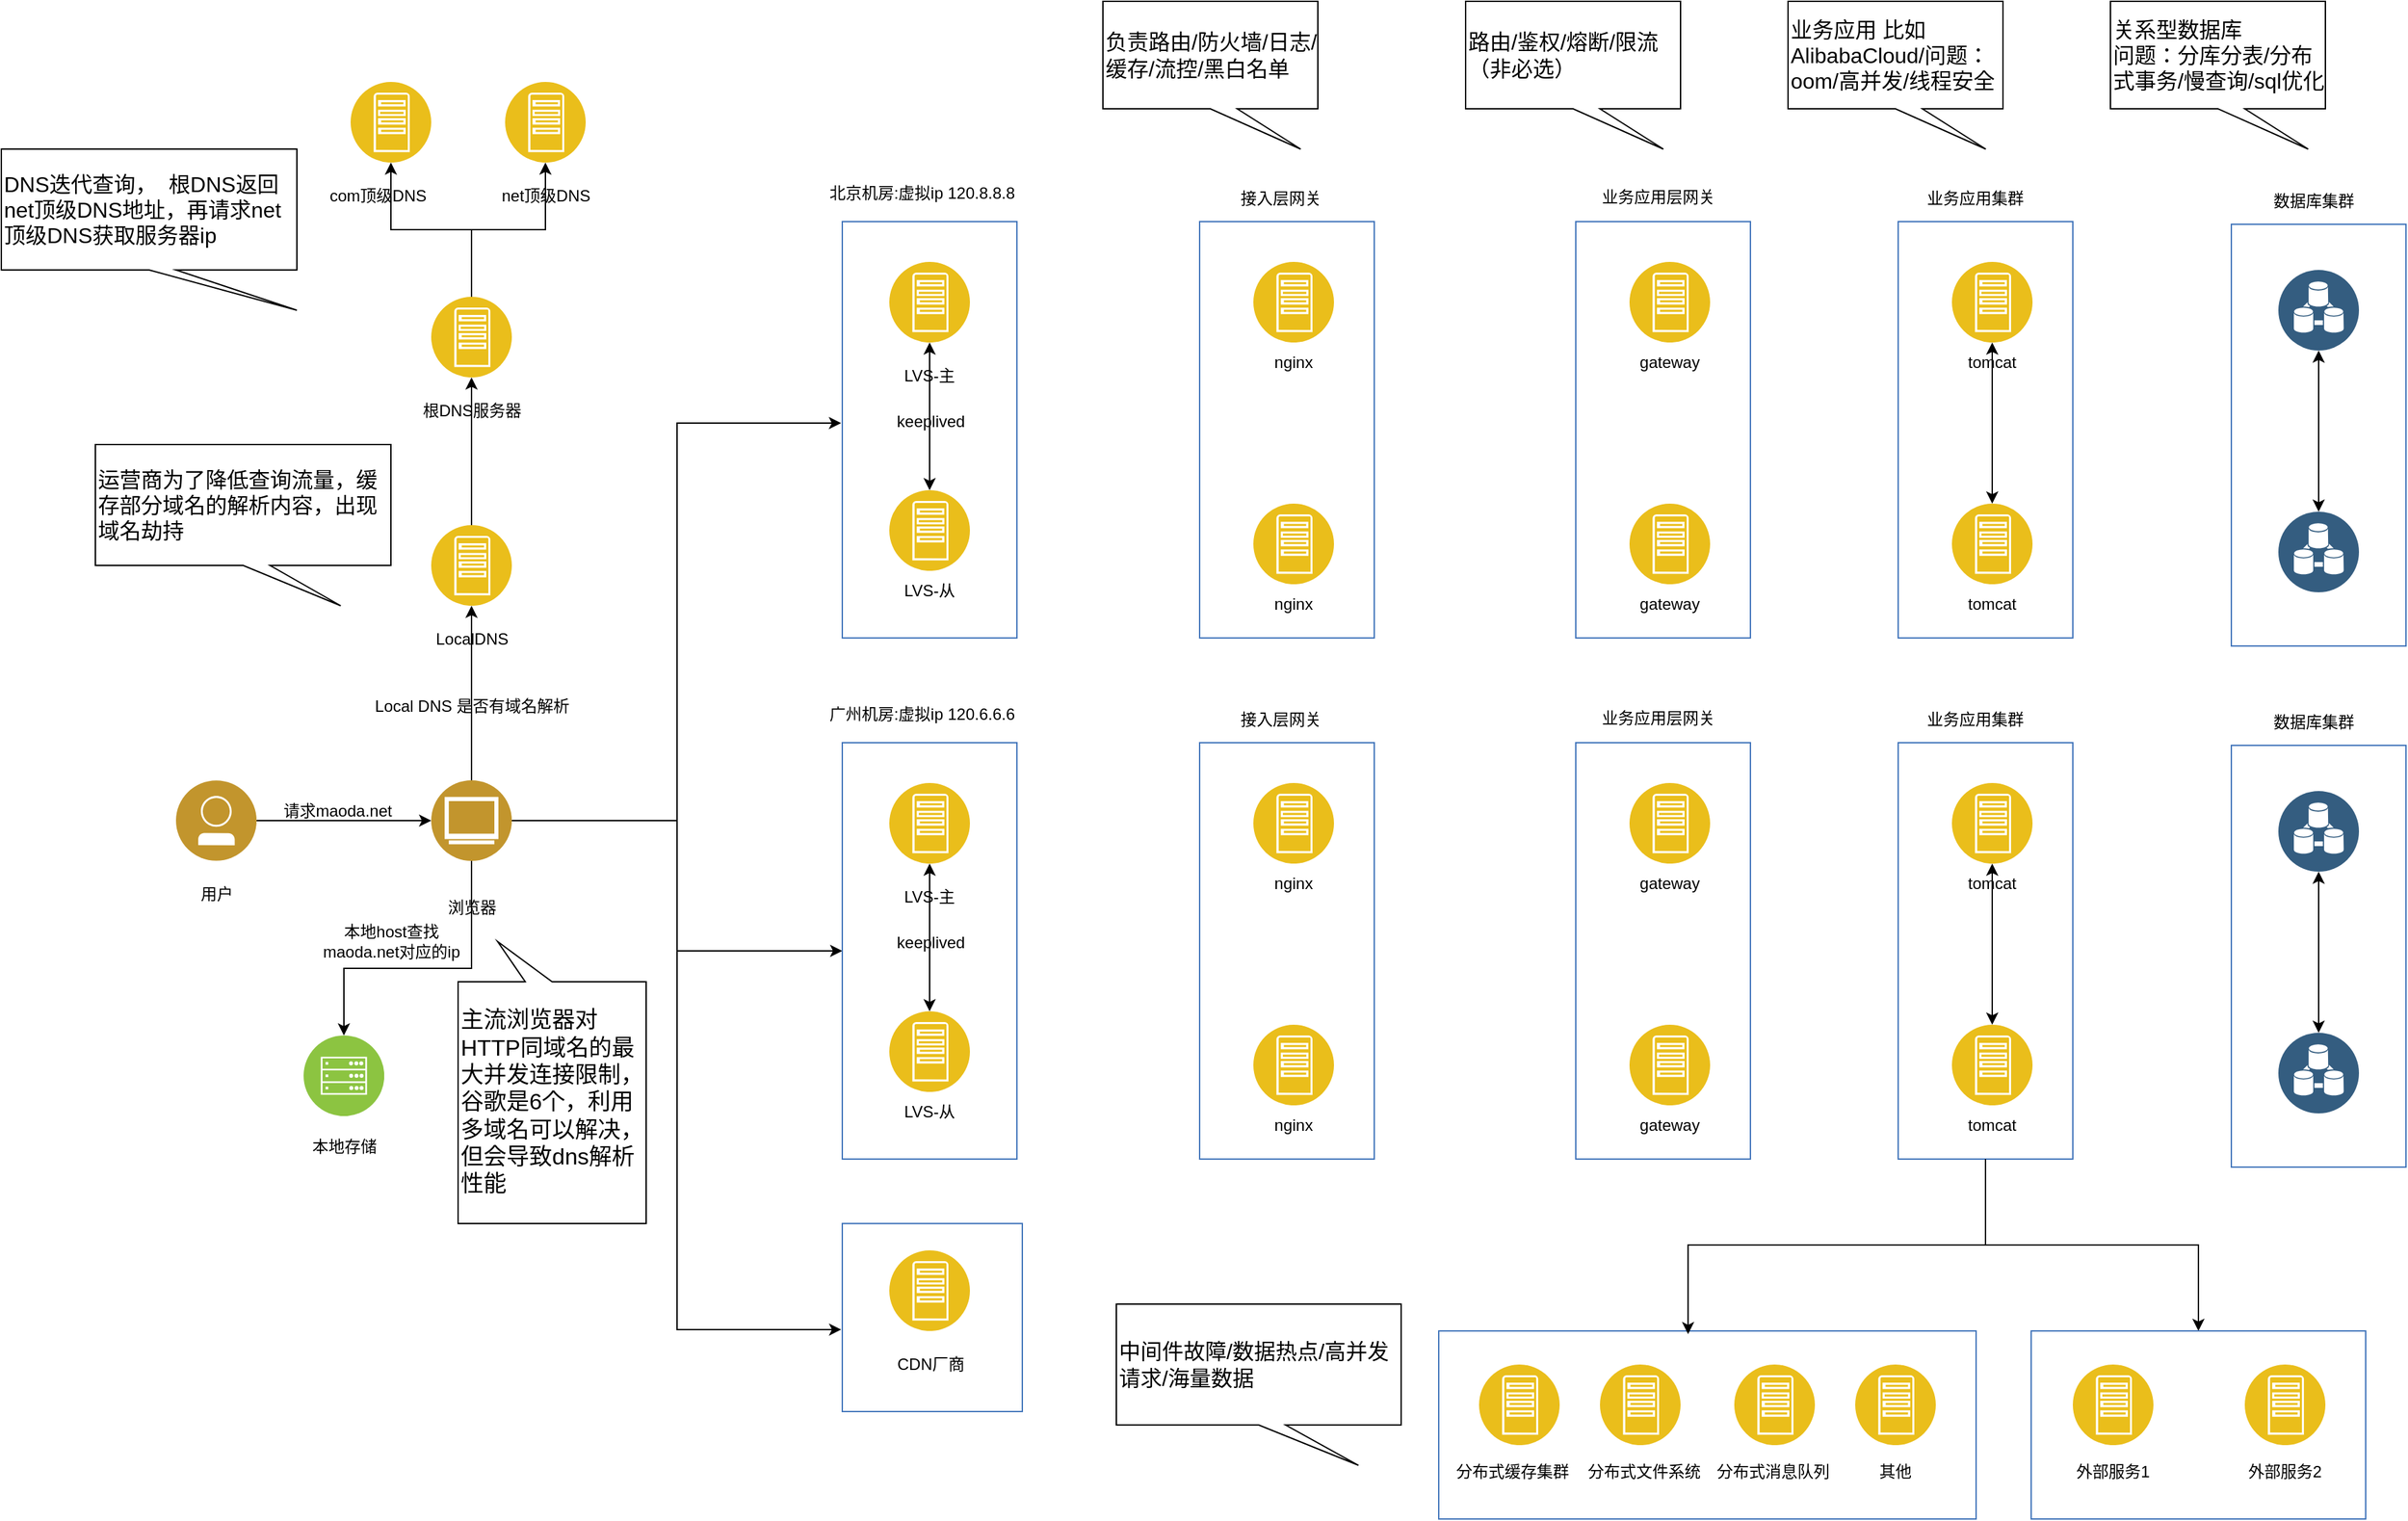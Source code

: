 <mxfile version="25.0.3">
  <diagram name="第 1 页" id="Wzh3JCurfQJRtKJ1nYE6">
    <mxGraphModel dx="2074" dy="1818" grid="1" gridSize="10" guides="1" tooltips="1" connect="1" arrows="1" fold="1" page="1" pageScale="1" pageWidth="827" pageHeight="1169" math="0" shadow="0">
      <root>
        <mxCell id="0" />
        <mxCell id="1" parent="0" />
        <mxCell id="kvRejp0Qwi7eRZuN6D7d-13" style="edgeStyle=orthogonalEdgeStyle;rounded=0;orthogonalLoop=1;jettySize=auto;html=1;entryX=0;entryY=0.5;entryDx=0;entryDy=0;" edge="1" parent="1" source="kvRejp0Qwi7eRZuN6D7d-1" target="kvRejp0Qwi7eRZuN6D7d-3">
          <mxGeometry relative="1" as="geometry" />
        </mxCell>
        <mxCell id="kvRejp0Qwi7eRZuN6D7d-1" value="" style="image;aspect=fixed;perimeter=ellipsePerimeter;html=1;align=center;shadow=0;dashed=0;fontColor=#4277BB;labelBackgroundColor=default;fontSize=12;spacingTop=3;image=img/lib/ibm/users/user.svg;" vertex="1" parent="1">
          <mxGeometry x="-50" y="260" width="60" height="60" as="geometry" />
        </mxCell>
        <mxCell id="kvRejp0Qwi7eRZuN6D7d-2" value="用户" style="text;html=1;align=center;verticalAlign=middle;resizable=0;points=[];autosize=1;strokeColor=none;fillColor=none;" vertex="1" parent="1">
          <mxGeometry x="-45" y="330" width="50" height="30" as="geometry" />
        </mxCell>
        <mxCell id="kvRejp0Qwi7eRZuN6D7d-15" style="edgeStyle=orthogonalEdgeStyle;rounded=0;orthogonalLoop=1;jettySize=auto;html=1;entryX=0.5;entryY=1;entryDx=0;entryDy=0;" edge="1" parent="1" source="kvRejp0Qwi7eRZuN6D7d-3" target="kvRejp0Qwi7eRZuN6D7d-5">
          <mxGeometry relative="1" as="geometry" />
        </mxCell>
        <mxCell id="kvRejp0Qwi7eRZuN6D7d-24" style="edgeStyle=orthogonalEdgeStyle;rounded=0;orthogonalLoop=1;jettySize=auto;html=1;entryX=0.5;entryY=0;entryDx=0;entryDy=0;" edge="1" parent="1" source="kvRejp0Qwi7eRZuN6D7d-3" target="kvRejp0Qwi7eRZuN6D7d-22">
          <mxGeometry relative="1" as="geometry">
            <mxPoint x="170" y="410" as="targetPoint" />
            <Array as="points">
              <mxPoint x="170" y="400" />
              <mxPoint x="75" y="400" />
            </Array>
          </mxGeometry>
        </mxCell>
        <mxCell id="kvRejp0Qwi7eRZuN6D7d-111" style="edgeStyle=orthogonalEdgeStyle;rounded=0;orthogonalLoop=1;jettySize=auto;html=1;entryX=0;entryY=0.5;entryDx=0;entryDy=0;" edge="1" parent="1" source="kvRejp0Qwi7eRZuN6D7d-3" target="kvRejp0Qwi7eRZuN6D7d-69">
          <mxGeometry relative="1" as="geometry" />
        </mxCell>
        <mxCell id="kvRejp0Qwi7eRZuN6D7d-3" value="" style="image;aspect=fixed;perimeter=ellipsePerimeter;html=1;align=center;shadow=0;dashed=0;fontColor=#4277BB;labelBackgroundColor=default;fontSize=12;spacingTop=3;image=img/lib/ibm/users/browser.svg;" vertex="1" parent="1">
          <mxGeometry x="140" y="260" width="60" height="60" as="geometry" />
        </mxCell>
        <mxCell id="kvRejp0Qwi7eRZuN6D7d-4" value="浏览器" style="text;html=1;align=center;verticalAlign=middle;resizable=0;points=[];autosize=1;strokeColor=none;fillColor=none;" vertex="1" parent="1">
          <mxGeometry x="140" y="340" width="60" height="30" as="geometry" />
        </mxCell>
        <mxCell id="kvRejp0Qwi7eRZuN6D7d-17" style="edgeStyle=orthogonalEdgeStyle;rounded=0;orthogonalLoop=1;jettySize=auto;html=1;" edge="1" parent="1" source="kvRejp0Qwi7eRZuN6D7d-5" target="kvRejp0Qwi7eRZuN6D7d-7">
          <mxGeometry relative="1" as="geometry" />
        </mxCell>
        <mxCell id="kvRejp0Qwi7eRZuN6D7d-5" value="" style="image;aspect=fixed;perimeter=ellipsePerimeter;html=1;align=center;shadow=0;dashed=0;fontColor=#4277BB;labelBackgroundColor=default;fontSize=12;spacingTop=3;image=img/lib/ibm/applications/app_server.svg;" vertex="1" parent="1">
          <mxGeometry x="140" y="70" width="60" height="60" as="geometry" />
        </mxCell>
        <mxCell id="kvRejp0Qwi7eRZuN6D7d-6" value="Local DNS 是否有域名解析" style="text;html=1;align=center;verticalAlign=middle;resizable=0;points=[];autosize=1;strokeColor=none;fillColor=none;" vertex="1" parent="1">
          <mxGeometry x="85" y="190" width="170" height="30" as="geometry" />
        </mxCell>
        <mxCell id="kvRejp0Qwi7eRZuN6D7d-18" style="edgeStyle=orthogonalEdgeStyle;rounded=0;orthogonalLoop=1;jettySize=auto;html=1;" edge="1" parent="1" source="kvRejp0Qwi7eRZuN6D7d-7" target="kvRejp0Qwi7eRZuN6D7d-10">
          <mxGeometry relative="1" as="geometry" />
        </mxCell>
        <mxCell id="kvRejp0Qwi7eRZuN6D7d-19" style="edgeStyle=orthogonalEdgeStyle;rounded=0;orthogonalLoop=1;jettySize=auto;html=1;" edge="1" parent="1" source="kvRejp0Qwi7eRZuN6D7d-7" target="kvRejp0Qwi7eRZuN6D7d-9">
          <mxGeometry relative="1" as="geometry" />
        </mxCell>
        <mxCell id="kvRejp0Qwi7eRZuN6D7d-7" value="" style="image;aspect=fixed;perimeter=ellipsePerimeter;html=1;align=center;shadow=0;dashed=0;fontColor=#4277BB;labelBackgroundColor=default;fontSize=12;spacingTop=3;image=img/lib/ibm/applications/app_server.svg;" vertex="1" parent="1">
          <mxGeometry x="140" y="-100" width="60" height="60" as="geometry" />
        </mxCell>
        <mxCell id="kvRejp0Qwi7eRZuN6D7d-8" value="根DNS服务器" style="text;html=1;align=center;verticalAlign=middle;resizable=0;points=[];autosize=1;strokeColor=none;fillColor=none;" vertex="1" parent="1">
          <mxGeometry x="120" y="-30" width="100" height="30" as="geometry" />
        </mxCell>
        <mxCell id="kvRejp0Qwi7eRZuN6D7d-9" value="" style="image;aspect=fixed;perimeter=ellipsePerimeter;html=1;align=center;shadow=0;dashed=0;fontColor=#4277BB;labelBackgroundColor=default;fontSize=12;spacingTop=3;image=img/lib/ibm/applications/app_server.svg;" vertex="1" parent="1">
          <mxGeometry x="80" y="-260" width="60" height="60" as="geometry" />
        </mxCell>
        <mxCell id="kvRejp0Qwi7eRZuN6D7d-10" value="" style="image;aspect=fixed;perimeter=ellipsePerimeter;html=1;align=center;shadow=0;dashed=0;fontColor=#4277BB;labelBackgroundColor=default;fontSize=12;spacingTop=3;image=img/lib/ibm/applications/app_server.svg;" vertex="1" parent="1">
          <mxGeometry x="195" y="-260" width="60" height="60" as="geometry" />
        </mxCell>
        <mxCell id="kvRejp0Qwi7eRZuN6D7d-11" value="com顶级DNS" style="text;html=1;align=center;verticalAlign=middle;resizable=0;points=[];autosize=1;strokeColor=none;fillColor=none;" vertex="1" parent="1">
          <mxGeometry x="50" y="-190" width="100" height="30" as="geometry" />
        </mxCell>
        <mxCell id="kvRejp0Qwi7eRZuN6D7d-12" value="net顶级DNS" style="text;html=1;align=center;verticalAlign=middle;resizable=0;points=[];autosize=1;strokeColor=none;fillColor=none;" vertex="1" parent="1">
          <mxGeometry x="180" y="-190" width="90" height="30" as="geometry" />
        </mxCell>
        <mxCell id="kvRejp0Qwi7eRZuN6D7d-14" value="请求maoda.net" style="text;html=1;align=center;verticalAlign=middle;resizable=0;points=[];autosize=1;strokeColor=none;fillColor=none;" vertex="1" parent="1">
          <mxGeometry x="20" y="268" width="100" height="30" as="geometry" />
        </mxCell>
        <mxCell id="kvRejp0Qwi7eRZuN6D7d-16" value="LocalDNS" style="text;html=1;align=center;verticalAlign=middle;resizable=0;points=[];autosize=1;strokeColor=none;fillColor=none;" vertex="1" parent="1">
          <mxGeometry x="130" y="140" width="80" height="30" as="geometry" />
        </mxCell>
        <mxCell id="kvRejp0Qwi7eRZuN6D7d-20" value="运营商为了降低查询流量，缓存部分域名的解析内容，出现域名劫持" style="shape=callout;whiteSpace=wrap;html=1;perimeter=calloutPerimeter;direction=east;position2=0.83;align=left;fontSize=16;" vertex="1" parent="1">
          <mxGeometry x="-110" y="10" width="220" height="120" as="geometry" />
        </mxCell>
        <mxCell id="kvRejp0Qwi7eRZuN6D7d-21" value="DNS迭代查询，&amp;nbsp; 根DNS返回net顶级DNS地址，再请求net顶级DNS获取服务器ip" style="shape=callout;whiteSpace=wrap;html=1;perimeter=calloutPerimeter;direction=east;position2=1;align=left;fontSize=16;" vertex="1" parent="1">
          <mxGeometry x="-180" y="-210" width="220" height="120" as="geometry" />
        </mxCell>
        <mxCell id="kvRejp0Qwi7eRZuN6D7d-22" value="" style="image;aspect=fixed;perimeter=ellipsePerimeter;html=1;align=center;shadow=0;dashed=0;fontColor=#4277BB;labelBackgroundColor=default;fontSize=12;spacingTop=3;image=img/lib/ibm/infrastructure/mobile_backend.svg;" vertex="1" parent="1">
          <mxGeometry x="45" y="450" width="60" height="60" as="geometry" />
        </mxCell>
        <mxCell id="kvRejp0Qwi7eRZuN6D7d-23" value="本地存储" style="text;html=1;align=center;verticalAlign=middle;resizable=0;points=[];autosize=1;strokeColor=none;fillColor=none;" vertex="1" parent="1">
          <mxGeometry x="40" y="518" width="70" height="30" as="geometry" />
        </mxCell>
        <mxCell id="kvRejp0Qwi7eRZuN6D7d-26" value="本地host查找&lt;div&gt;maoda.net对应的ip&lt;/div&gt;" style="text;html=1;align=center;verticalAlign=middle;resizable=0;points=[];autosize=1;strokeColor=none;fillColor=none;" vertex="1" parent="1">
          <mxGeometry x="45" y="360" width="130" height="40" as="geometry" />
        </mxCell>
        <mxCell id="kvRejp0Qwi7eRZuN6D7d-27" value="主流浏览器对HTTP同域名的最大并发连接限制，谷歌是6个，利用多域名可以解决，但会导致dns解析性能" style="shape=callout;whiteSpace=wrap;html=1;perimeter=calloutPerimeter;direction=west;position2=0.79;align=left;fontSize=17;" vertex="1" parent="1">
          <mxGeometry x="160" y="380" width="140" height="210" as="geometry" />
        </mxCell>
        <mxCell id="kvRejp0Qwi7eRZuN6D7d-31" value="" style="fontStyle=0;verticalAlign=top;align=center;spacingTop=-2;fillColor=none;rounded=0;whiteSpace=wrap;html=1;strokeColor=#4376BB;strokeWidth=1;dashed=0;container=1;collapsible=0;expand=0;recursiveResize=0;" vertex="1" parent="1">
          <mxGeometry x="446" y="-156" width="130" height="310" as="geometry" />
        </mxCell>
        <mxCell id="kvRejp0Qwi7eRZuN6D7d-32" value="" style="image;aspect=fixed;perimeter=ellipsePerimeter;html=1;align=center;shadow=0;dashed=0;fontColor=#4277BB;labelBackgroundColor=default;fontSize=12;spacingTop=3;image=img/lib/ibm/applications/app_server.svg;" vertex="1" parent="kvRejp0Qwi7eRZuN6D7d-31">
          <mxGeometry x="35" y="30" width="60" height="60" as="geometry" />
        </mxCell>
        <mxCell id="kvRejp0Qwi7eRZuN6D7d-35" value="" style="image;aspect=fixed;perimeter=ellipsePerimeter;html=1;align=center;shadow=0;dashed=0;fontColor=#4277BB;labelBackgroundColor=default;fontSize=12;spacingTop=3;image=img/lib/ibm/applications/app_server.svg;" vertex="1" parent="kvRejp0Qwi7eRZuN6D7d-31">
          <mxGeometry x="35" y="200" width="60" height="60" as="geometry" />
        </mxCell>
        <mxCell id="kvRejp0Qwi7eRZuN6D7d-37" value="" style="endArrow=classic;startArrow=classic;html=1;rounded=0;exitX=0.5;exitY=0;exitDx=0;exitDy=0;" edge="1" parent="kvRejp0Qwi7eRZuN6D7d-31" source="kvRejp0Qwi7eRZuN6D7d-35" target="kvRejp0Qwi7eRZuN6D7d-32">
          <mxGeometry width="50" height="50" relative="1" as="geometry">
            <mxPoint x="26" y="140" as="sourcePoint" />
            <mxPoint x="76" y="90" as="targetPoint" />
          </mxGeometry>
        </mxCell>
        <mxCell id="kvRejp0Qwi7eRZuN6D7d-38" value="LVS-从" style="text;html=1;align=center;verticalAlign=middle;whiteSpace=wrap;rounded=0;" vertex="1" parent="kvRejp0Qwi7eRZuN6D7d-31">
          <mxGeometry x="35" y="260" width="60" height="30" as="geometry" />
        </mxCell>
        <mxCell id="kvRejp0Qwi7eRZuN6D7d-39" value="LVS-主" style="text;html=1;align=center;verticalAlign=middle;whiteSpace=wrap;rounded=0;" vertex="1" parent="kvRejp0Qwi7eRZuN6D7d-31">
          <mxGeometry x="35" y="100" width="60" height="30" as="geometry" />
        </mxCell>
        <mxCell id="kvRejp0Qwi7eRZuN6D7d-42" value="keeplived" style="text;html=1;align=center;verticalAlign=middle;whiteSpace=wrap;rounded=0;" vertex="1" parent="kvRejp0Qwi7eRZuN6D7d-31">
          <mxGeometry x="36" y="134" width="60" height="30" as="geometry" />
        </mxCell>
        <mxCell id="kvRejp0Qwi7eRZuN6D7d-43" value="" style="fontStyle=0;verticalAlign=top;align=center;spacingTop=-2;fillColor=none;rounded=0;whiteSpace=wrap;html=1;strokeColor=#4376BB;strokeWidth=1;dashed=0;container=1;collapsible=0;expand=0;recursiveResize=0;" vertex="1" parent="1">
          <mxGeometry x="712" y="-156" width="130" height="310" as="geometry" />
        </mxCell>
        <mxCell id="kvRejp0Qwi7eRZuN6D7d-44" value="" style="image;aspect=fixed;perimeter=ellipsePerimeter;html=1;align=center;shadow=0;dashed=0;fontColor=#4277BB;labelBackgroundColor=default;fontSize=12;spacingTop=3;image=img/lib/ibm/applications/app_server.svg;" vertex="1" parent="kvRejp0Qwi7eRZuN6D7d-43">
          <mxGeometry x="40" y="30" width="60" height="60" as="geometry" />
        </mxCell>
        <mxCell id="kvRejp0Qwi7eRZuN6D7d-45" value="" style="image;aspect=fixed;perimeter=ellipsePerimeter;html=1;align=center;shadow=0;dashed=0;fontColor=#4277BB;labelBackgroundColor=default;fontSize=12;spacingTop=3;image=img/lib/ibm/applications/app_server.svg;" vertex="1" parent="kvRejp0Qwi7eRZuN6D7d-43">
          <mxGeometry x="40" y="210" width="60" height="60" as="geometry" />
        </mxCell>
        <mxCell id="kvRejp0Qwi7eRZuN6D7d-46" value="nginx" style="text;html=1;align=center;verticalAlign=middle;whiteSpace=wrap;rounded=0;" vertex="1" parent="kvRejp0Qwi7eRZuN6D7d-43">
          <mxGeometry x="40" y="90" width="60" height="30" as="geometry" />
        </mxCell>
        <mxCell id="kvRejp0Qwi7eRZuN6D7d-47" value="nginx" style="text;html=1;align=center;verticalAlign=middle;whiteSpace=wrap;rounded=0;" vertex="1" parent="kvRejp0Qwi7eRZuN6D7d-43">
          <mxGeometry x="40" y="270" width="60" height="30" as="geometry" />
        </mxCell>
        <mxCell id="kvRejp0Qwi7eRZuN6D7d-48" value="" style="fontStyle=0;verticalAlign=top;align=center;spacingTop=-2;fillColor=none;rounded=0;whiteSpace=wrap;html=1;strokeColor=#4376BB;strokeWidth=1;dashed=0;container=1;collapsible=0;expand=0;recursiveResize=0;" vertex="1" parent="1">
          <mxGeometry x="992" y="-156" width="130" height="310" as="geometry" />
        </mxCell>
        <mxCell id="kvRejp0Qwi7eRZuN6D7d-49" value="" style="image;aspect=fixed;perimeter=ellipsePerimeter;html=1;align=center;shadow=0;dashed=0;fontColor=#4277BB;labelBackgroundColor=default;fontSize=12;spacingTop=3;image=img/lib/ibm/applications/app_server.svg;" vertex="1" parent="kvRejp0Qwi7eRZuN6D7d-48">
          <mxGeometry x="40" y="30" width="60" height="60" as="geometry" />
        </mxCell>
        <mxCell id="kvRejp0Qwi7eRZuN6D7d-50" value="" style="image;aspect=fixed;perimeter=ellipsePerimeter;html=1;align=center;shadow=0;dashed=0;fontColor=#4277BB;labelBackgroundColor=default;fontSize=12;spacingTop=3;image=img/lib/ibm/applications/app_server.svg;" vertex="1" parent="kvRejp0Qwi7eRZuN6D7d-48">
          <mxGeometry x="40" y="210" width="60" height="60" as="geometry" />
        </mxCell>
        <mxCell id="kvRejp0Qwi7eRZuN6D7d-51" value="gateway" style="text;html=1;align=center;verticalAlign=middle;whiteSpace=wrap;rounded=0;" vertex="1" parent="kvRejp0Qwi7eRZuN6D7d-48">
          <mxGeometry x="40" y="90" width="60" height="30" as="geometry" />
        </mxCell>
        <mxCell id="kvRejp0Qwi7eRZuN6D7d-52" value="gateway" style="text;html=1;align=center;verticalAlign=middle;whiteSpace=wrap;rounded=0;" vertex="1" parent="kvRejp0Qwi7eRZuN6D7d-48">
          <mxGeometry x="40" y="270" width="60" height="30" as="geometry" />
        </mxCell>
        <mxCell id="kvRejp0Qwi7eRZuN6D7d-53" value="" style="fontStyle=0;verticalAlign=top;align=center;spacingTop=-2;fillColor=none;rounded=0;whiteSpace=wrap;html=1;strokeColor=#4376BB;strokeWidth=1;dashed=0;container=1;collapsible=0;expand=0;recursiveResize=0;" vertex="1" parent="1">
          <mxGeometry x="1232" y="-156" width="130" height="310" as="geometry" />
        </mxCell>
        <mxCell id="kvRejp0Qwi7eRZuN6D7d-54" value="" style="image;aspect=fixed;perimeter=ellipsePerimeter;html=1;align=center;shadow=0;dashed=0;fontColor=#4277BB;labelBackgroundColor=default;fontSize=12;spacingTop=3;image=img/lib/ibm/applications/app_server.svg;" vertex="1" parent="kvRejp0Qwi7eRZuN6D7d-53">
          <mxGeometry x="40" y="30" width="60" height="60" as="geometry" />
        </mxCell>
        <mxCell id="kvRejp0Qwi7eRZuN6D7d-55" value="" style="image;aspect=fixed;perimeter=ellipsePerimeter;html=1;align=center;shadow=0;dashed=0;fontColor=#4277BB;labelBackgroundColor=default;fontSize=12;spacingTop=3;image=img/lib/ibm/applications/app_server.svg;" vertex="1" parent="kvRejp0Qwi7eRZuN6D7d-53">
          <mxGeometry x="40" y="210" width="60" height="60" as="geometry" />
        </mxCell>
        <mxCell id="kvRejp0Qwi7eRZuN6D7d-56" value="tomcat" style="text;html=1;align=center;verticalAlign=middle;whiteSpace=wrap;rounded=0;" vertex="1" parent="kvRejp0Qwi7eRZuN6D7d-53">
          <mxGeometry x="40" y="90" width="60" height="30" as="geometry" />
        </mxCell>
        <mxCell id="kvRejp0Qwi7eRZuN6D7d-57" value="tomcat" style="text;html=1;align=center;verticalAlign=middle;whiteSpace=wrap;rounded=0;" vertex="1" parent="kvRejp0Qwi7eRZuN6D7d-53">
          <mxGeometry x="40" y="270" width="60" height="30" as="geometry" />
        </mxCell>
        <mxCell id="kvRejp0Qwi7eRZuN6D7d-58" value="" style="endArrow=classic;startArrow=classic;html=1;rounded=0;" edge="1" parent="kvRejp0Qwi7eRZuN6D7d-53" source="kvRejp0Qwi7eRZuN6D7d-55" target="kvRejp0Qwi7eRZuN6D7d-54">
          <mxGeometry width="50" height="50" relative="1" as="geometry">
            <mxPoint x="30" y="190" as="sourcePoint" />
            <mxPoint x="80" y="140" as="targetPoint" />
          </mxGeometry>
        </mxCell>
        <mxCell id="kvRejp0Qwi7eRZuN6D7d-60" value="" style="fontStyle=0;verticalAlign=top;align=center;spacingTop=-2;fillColor=none;rounded=0;whiteSpace=wrap;html=1;strokeColor=#4376BB;strokeWidth=1;dashed=0;container=1;collapsible=0;expand=0;recursiveResize=0;" vertex="1" parent="1">
          <mxGeometry x="1480" y="-154" width="130" height="314" as="geometry" />
        </mxCell>
        <mxCell id="kvRejp0Qwi7eRZuN6D7d-61" value="" style="image;aspect=fixed;perimeter=ellipsePerimeter;html=1;align=center;shadow=0;dashed=0;fontColor=#4277BB;labelBackgroundColor=default;fontSize=12;spacingTop=3;image=img/lib/ibm/data/device_registry.svg;" vertex="1" parent="kvRejp0Qwi7eRZuN6D7d-60">
          <mxGeometry x="35" y="34" width="60" height="60" as="geometry" />
        </mxCell>
        <mxCell id="kvRejp0Qwi7eRZuN6D7d-62" value="" style="image;aspect=fixed;perimeter=ellipsePerimeter;html=1;align=center;shadow=0;dashed=0;fontColor=#4277BB;labelBackgroundColor=default;fontSize=12;spacingTop=3;image=img/lib/ibm/data/device_registry.svg;" vertex="1" parent="kvRejp0Qwi7eRZuN6D7d-60">
          <mxGeometry x="35" y="214" width="60" height="60" as="geometry" />
        </mxCell>
        <mxCell id="kvRejp0Qwi7eRZuN6D7d-63" value="" style="endArrow=classic;startArrow=classic;html=1;rounded=0;" edge="1" parent="kvRejp0Qwi7eRZuN6D7d-60" source="kvRejp0Qwi7eRZuN6D7d-62" target="kvRejp0Qwi7eRZuN6D7d-61">
          <mxGeometry width="50" height="50" relative="1" as="geometry">
            <mxPoint x="20" y="144" as="sourcePoint" />
            <mxPoint x="70" y="94" as="targetPoint" />
          </mxGeometry>
        </mxCell>
        <mxCell id="kvRejp0Qwi7eRZuN6D7d-64" value="北京机房:虚拟ip 120.8.8.8" style="text;html=1;align=center;verticalAlign=middle;resizable=0;points=[];autosize=1;strokeColor=none;fillColor=none;" vertex="1" parent="1">
          <mxGeometry x="425" y="-192" width="160" height="30" as="geometry" />
        </mxCell>
        <mxCell id="kvRejp0Qwi7eRZuN6D7d-65" value="接入层网关" style="text;html=1;align=center;verticalAlign=middle;resizable=0;points=[];autosize=1;strokeColor=none;fillColor=none;" vertex="1" parent="1">
          <mxGeometry x="732" y="-188" width="80" height="30" as="geometry" />
        </mxCell>
        <mxCell id="kvRejp0Qwi7eRZuN6D7d-66" value="业务应用层网关" style="text;html=1;align=center;verticalAlign=middle;resizable=0;points=[];autosize=1;strokeColor=none;fillColor=none;" vertex="1" parent="1">
          <mxGeometry x="998" y="-189" width="110" height="30" as="geometry" />
        </mxCell>
        <mxCell id="kvRejp0Qwi7eRZuN6D7d-67" value="业务应用集群" style="text;html=1;align=center;verticalAlign=middle;resizable=0;points=[];autosize=1;strokeColor=none;fillColor=none;" vertex="1" parent="1">
          <mxGeometry x="1239" y="-188" width="100" height="30" as="geometry" />
        </mxCell>
        <mxCell id="kvRejp0Qwi7eRZuN6D7d-68" value="数据库集群" style="text;html=1;align=center;verticalAlign=middle;resizable=0;points=[];autosize=1;strokeColor=none;fillColor=none;" vertex="1" parent="1">
          <mxGeometry x="1501" y="-186" width="80" height="30" as="geometry" />
        </mxCell>
        <mxCell id="kvRejp0Qwi7eRZuN6D7d-69" value="" style="fontStyle=0;verticalAlign=top;align=center;spacingTop=-2;fillColor=none;rounded=0;whiteSpace=wrap;html=1;strokeColor=#4376BB;strokeWidth=1;dashed=0;container=1;collapsible=0;expand=0;recursiveResize=0;" vertex="1" parent="1">
          <mxGeometry x="446" y="232" width="130" height="310" as="geometry" />
        </mxCell>
        <mxCell id="kvRejp0Qwi7eRZuN6D7d-70" value="" style="image;aspect=fixed;perimeter=ellipsePerimeter;html=1;align=center;shadow=0;dashed=0;fontColor=#4277BB;labelBackgroundColor=default;fontSize=12;spacingTop=3;image=img/lib/ibm/applications/app_server.svg;" vertex="1" parent="kvRejp0Qwi7eRZuN6D7d-69">
          <mxGeometry x="35" y="30" width="60" height="60" as="geometry" />
        </mxCell>
        <mxCell id="kvRejp0Qwi7eRZuN6D7d-71" value="" style="image;aspect=fixed;perimeter=ellipsePerimeter;html=1;align=center;shadow=0;dashed=0;fontColor=#4277BB;labelBackgroundColor=default;fontSize=12;spacingTop=3;image=img/lib/ibm/applications/app_server.svg;" vertex="1" parent="kvRejp0Qwi7eRZuN6D7d-69">
          <mxGeometry x="35" y="200" width="60" height="60" as="geometry" />
        </mxCell>
        <mxCell id="kvRejp0Qwi7eRZuN6D7d-72" value="" style="endArrow=classic;startArrow=classic;html=1;rounded=0;exitX=0.5;exitY=0;exitDx=0;exitDy=0;" edge="1" parent="kvRejp0Qwi7eRZuN6D7d-69" source="kvRejp0Qwi7eRZuN6D7d-71" target="kvRejp0Qwi7eRZuN6D7d-70">
          <mxGeometry width="50" height="50" relative="1" as="geometry">
            <mxPoint x="26" y="140" as="sourcePoint" />
            <mxPoint x="76" y="90" as="targetPoint" />
          </mxGeometry>
        </mxCell>
        <mxCell id="kvRejp0Qwi7eRZuN6D7d-73" value="LVS-从" style="text;html=1;align=center;verticalAlign=middle;whiteSpace=wrap;rounded=0;" vertex="1" parent="kvRejp0Qwi7eRZuN6D7d-69">
          <mxGeometry x="35" y="260" width="60" height="30" as="geometry" />
        </mxCell>
        <mxCell id="kvRejp0Qwi7eRZuN6D7d-74" value="LVS-主" style="text;html=1;align=center;verticalAlign=middle;whiteSpace=wrap;rounded=0;" vertex="1" parent="kvRejp0Qwi7eRZuN6D7d-69">
          <mxGeometry x="35" y="100" width="60" height="30" as="geometry" />
        </mxCell>
        <mxCell id="kvRejp0Qwi7eRZuN6D7d-75" value="keeplived" style="text;html=1;align=center;verticalAlign=middle;whiteSpace=wrap;rounded=0;" vertex="1" parent="kvRejp0Qwi7eRZuN6D7d-69">
          <mxGeometry x="36" y="134" width="60" height="30" as="geometry" />
        </mxCell>
        <mxCell id="kvRejp0Qwi7eRZuN6D7d-76" value="" style="fontStyle=0;verticalAlign=top;align=center;spacingTop=-2;fillColor=none;rounded=0;whiteSpace=wrap;html=1;strokeColor=#4376BB;strokeWidth=1;dashed=0;container=1;collapsible=0;expand=0;recursiveResize=0;" vertex="1" parent="1">
          <mxGeometry x="712" y="232" width="130" height="310" as="geometry" />
        </mxCell>
        <mxCell id="kvRejp0Qwi7eRZuN6D7d-77" value="" style="image;aspect=fixed;perimeter=ellipsePerimeter;html=1;align=center;shadow=0;dashed=0;fontColor=#4277BB;labelBackgroundColor=default;fontSize=12;spacingTop=3;image=img/lib/ibm/applications/app_server.svg;" vertex="1" parent="kvRejp0Qwi7eRZuN6D7d-76">
          <mxGeometry x="40" y="30" width="60" height="60" as="geometry" />
        </mxCell>
        <mxCell id="kvRejp0Qwi7eRZuN6D7d-78" value="" style="image;aspect=fixed;perimeter=ellipsePerimeter;html=1;align=center;shadow=0;dashed=0;fontColor=#4277BB;labelBackgroundColor=default;fontSize=12;spacingTop=3;image=img/lib/ibm/applications/app_server.svg;" vertex="1" parent="kvRejp0Qwi7eRZuN6D7d-76">
          <mxGeometry x="40" y="210" width="60" height="60" as="geometry" />
        </mxCell>
        <mxCell id="kvRejp0Qwi7eRZuN6D7d-79" value="nginx" style="text;html=1;align=center;verticalAlign=middle;whiteSpace=wrap;rounded=0;" vertex="1" parent="kvRejp0Qwi7eRZuN6D7d-76">
          <mxGeometry x="40" y="90" width="60" height="30" as="geometry" />
        </mxCell>
        <mxCell id="kvRejp0Qwi7eRZuN6D7d-80" value="nginx" style="text;html=1;align=center;verticalAlign=middle;whiteSpace=wrap;rounded=0;" vertex="1" parent="kvRejp0Qwi7eRZuN6D7d-76">
          <mxGeometry x="40" y="270" width="60" height="30" as="geometry" />
        </mxCell>
        <mxCell id="kvRejp0Qwi7eRZuN6D7d-81" value="" style="fontStyle=0;verticalAlign=top;align=center;spacingTop=-2;fillColor=none;rounded=0;whiteSpace=wrap;html=1;strokeColor=#4376BB;strokeWidth=1;dashed=0;container=1;collapsible=0;expand=0;recursiveResize=0;" vertex="1" parent="1">
          <mxGeometry x="992" y="232" width="130" height="310" as="geometry" />
        </mxCell>
        <mxCell id="kvRejp0Qwi7eRZuN6D7d-82" value="" style="image;aspect=fixed;perimeter=ellipsePerimeter;html=1;align=center;shadow=0;dashed=0;fontColor=#4277BB;labelBackgroundColor=default;fontSize=12;spacingTop=3;image=img/lib/ibm/applications/app_server.svg;" vertex="1" parent="kvRejp0Qwi7eRZuN6D7d-81">
          <mxGeometry x="40" y="30" width="60" height="60" as="geometry" />
        </mxCell>
        <mxCell id="kvRejp0Qwi7eRZuN6D7d-83" value="" style="image;aspect=fixed;perimeter=ellipsePerimeter;html=1;align=center;shadow=0;dashed=0;fontColor=#4277BB;labelBackgroundColor=default;fontSize=12;spacingTop=3;image=img/lib/ibm/applications/app_server.svg;" vertex="1" parent="kvRejp0Qwi7eRZuN6D7d-81">
          <mxGeometry x="40" y="210" width="60" height="60" as="geometry" />
        </mxCell>
        <mxCell id="kvRejp0Qwi7eRZuN6D7d-84" value="gateway" style="text;html=1;align=center;verticalAlign=middle;whiteSpace=wrap;rounded=0;" vertex="1" parent="kvRejp0Qwi7eRZuN6D7d-81">
          <mxGeometry x="40" y="90" width="60" height="30" as="geometry" />
        </mxCell>
        <mxCell id="kvRejp0Qwi7eRZuN6D7d-85" value="gateway" style="text;html=1;align=center;verticalAlign=middle;whiteSpace=wrap;rounded=0;" vertex="1" parent="kvRejp0Qwi7eRZuN6D7d-81">
          <mxGeometry x="40" y="270" width="60" height="30" as="geometry" />
        </mxCell>
        <mxCell id="kvRejp0Qwi7eRZuN6D7d-130" style="edgeStyle=orthogonalEdgeStyle;rounded=0;orthogonalLoop=1;jettySize=auto;html=1;" edge="1" parent="1" source="kvRejp0Qwi7eRZuN6D7d-86" target="kvRejp0Qwi7eRZuN6D7d-114">
          <mxGeometry relative="1" as="geometry" />
        </mxCell>
        <mxCell id="kvRejp0Qwi7eRZuN6D7d-86" value="" style="fontStyle=0;verticalAlign=top;align=center;spacingTop=-2;fillColor=none;rounded=0;whiteSpace=wrap;html=1;strokeColor=#4376BB;strokeWidth=1;dashed=0;container=1;collapsible=0;expand=0;recursiveResize=0;" vertex="1" parent="1">
          <mxGeometry x="1232" y="232" width="130" height="310" as="geometry" />
        </mxCell>
        <mxCell id="kvRejp0Qwi7eRZuN6D7d-87" value="" style="image;aspect=fixed;perimeter=ellipsePerimeter;html=1;align=center;shadow=0;dashed=0;fontColor=#4277BB;labelBackgroundColor=default;fontSize=12;spacingTop=3;image=img/lib/ibm/applications/app_server.svg;" vertex="1" parent="kvRejp0Qwi7eRZuN6D7d-86">
          <mxGeometry x="40" y="30" width="60" height="60" as="geometry" />
        </mxCell>
        <mxCell id="kvRejp0Qwi7eRZuN6D7d-88" value="" style="image;aspect=fixed;perimeter=ellipsePerimeter;html=1;align=center;shadow=0;dashed=0;fontColor=#4277BB;labelBackgroundColor=default;fontSize=12;spacingTop=3;image=img/lib/ibm/applications/app_server.svg;" vertex="1" parent="kvRejp0Qwi7eRZuN6D7d-86">
          <mxGeometry x="40" y="210" width="60" height="60" as="geometry" />
        </mxCell>
        <mxCell id="kvRejp0Qwi7eRZuN6D7d-89" value="tomcat" style="text;html=1;align=center;verticalAlign=middle;whiteSpace=wrap;rounded=0;" vertex="1" parent="kvRejp0Qwi7eRZuN6D7d-86">
          <mxGeometry x="40" y="90" width="60" height="30" as="geometry" />
        </mxCell>
        <mxCell id="kvRejp0Qwi7eRZuN6D7d-90" value="tomcat" style="text;html=1;align=center;verticalAlign=middle;whiteSpace=wrap;rounded=0;" vertex="1" parent="kvRejp0Qwi7eRZuN6D7d-86">
          <mxGeometry x="40" y="270" width="60" height="30" as="geometry" />
        </mxCell>
        <mxCell id="kvRejp0Qwi7eRZuN6D7d-91" value="" style="endArrow=classic;startArrow=classic;html=1;rounded=0;" edge="1" parent="kvRejp0Qwi7eRZuN6D7d-86" source="kvRejp0Qwi7eRZuN6D7d-88" target="kvRejp0Qwi7eRZuN6D7d-87">
          <mxGeometry width="50" height="50" relative="1" as="geometry">
            <mxPoint x="30" y="190" as="sourcePoint" />
            <mxPoint x="80" y="140" as="targetPoint" />
          </mxGeometry>
        </mxCell>
        <mxCell id="kvRejp0Qwi7eRZuN6D7d-92" value="" style="fontStyle=0;verticalAlign=top;align=center;spacingTop=-2;fillColor=none;rounded=0;whiteSpace=wrap;html=1;strokeColor=#4376BB;strokeWidth=1;dashed=0;container=1;collapsible=0;expand=0;recursiveResize=0;" vertex="1" parent="1">
          <mxGeometry x="1480" y="234" width="130" height="314" as="geometry" />
        </mxCell>
        <mxCell id="kvRejp0Qwi7eRZuN6D7d-93" value="" style="image;aspect=fixed;perimeter=ellipsePerimeter;html=1;align=center;shadow=0;dashed=0;fontColor=#4277BB;labelBackgroundColor=default;fontSize=12;spacingTop=3;image=img/lib/ibm/data/device_registry.svg;" vertex="1" parent="kvRejp0Qwi7eRZuN6D7d-92">
          <mxGeometry x="35" y="34" width="60" height="60" as="geometry" />
        </mxCell>
        <mxCell id="kvRejp0Qwi7eRZuN6D7d-94" value="" style="image;aspect=fixed;perimeter=ellipsePerimeter;html=1;align=center;shadow=0;dashed=0;fontColor=#4277BB;labelBackgroundColor=default;fontSize=12;spacingTop=3;image=img/lib/ibm/data/device_registry.svg;" vertex="1" parent="kvRejp0Qwi7eRZuN6D7d-92">
          <mxGeometry x="35" y="214" width="60" height="60" as="geometry" />
        </mxCell>
        <mxCell id="kvRejp0Qwi7eRZuN6D7d-95" value="" style="endArrow=classic;startArrow=classic;html=1;rounded=0;" edge="1" parent="kvRejp0Qwi7eRZuN6D7d-92" source="kvRejp0Qwi7eRZuN6D7d-94" target="kvRejp0Qwi7eRZuN6D7d-93">
          <mxGeometry width="50" height="50" relative="1" as="geometry">
            <mxPoint x="20" y="144" as="sourcePoint" />
            <mxPoint x="70" y="94" as="targetPoint" />
          </mxGeometry>
        </mxCell>
        <mxCell id="kvRejp0Qwi7eRZuN6D7d-96" value="广州机房:虚拟ip 120.6.6.6" style="text;html=1;align=center;verticalAlign=middle;resizable=0;points=[];autosize=1;strokeColor=none;fillColor=none;" vertex="1" parent="1">
          <mxGeometry x="425" y="196" width="160" height="30" as="geometry" />
        </mxCell>
        <mxCell id="kvRejp0Qwi7eRZuN6D7d-97" value="接入层网关" style="text;html=1;align=center;verticalAlign=middle;resizable=0;points=[];autosize=1;strokeColor=none;fillColor=none;" vertex="1" parent="1">
          <mxGeometry x="732" y="200" width="80" height="30" as="geometry" />
        </mxCell>
        <mxCell id="kvRejp0Qwi7eRZuN6D7d-98" value="业务应用层网关" style="text;html=1;align=center;verticalAlign=middle;resizable=0;points=[];autosize=1;strokeColor=none;fillColor=none;" vertex="1" parent="1">
          <mxGeometry x="998" y="199" width="110" height="30" as="geometry" />
        </mxCell>
        <mxCell id="kvRejp0Qwi7eRZuN6D7d-99" value="业务应用集群" style="text;html=1;align=center;verticalAlign=middle;resizable=0;points=[];autosize=1;strokeColor=none;fillColor=none;" vertex="1" parent="1">
          <mxGeometry x="1239" y="200" width="100" height="30" as="geometry" />
        </mxCell>
        <mxCell id="kvRejp0Qwi7eRZuN6D7d-100" value="数据库集群" style="text;html=1;align=center;verticalAlign=middle;resizable=0;points=[];autosize=1;strokeColor=none;fillColor=none;" vertex="1" parent="1">
          <mxGeometry x="1501" y="202" width="80" height="30" as="geometry" />
        </mxCell>
        <mxCell id="kvRejp0Qwi7eRZuN6D7d-101" value="负责路由/防火墙/日志/缓存/流控/黑白名单" style="shape=callout;whiteSpace=wrap;html=1;perimeter=calloutPerimeter;position2=0.92;align=left;fontSize=16;" vertex="1" parent="1">
          <mxGeometry x="640" y="-320" width="160" height="110" as="geometry" />
        </mxCell>
        <mxCell id="kvRejp0Qwi7eRZuN6D7d-102" value="路由/鉴权/熔断/限流（非必选）" style="shape=callout;whiteSpace=wrap;html=1;perimeter=calloutPerimeter;position2=0.92;align=left;fontSize=16;" vertex="1" parent="1">
          <mxGeometry x="910" y="-320" width="160" height="110" as="geometry" />
        </mxCell>
        <mxCell id="kvRejp0Qwi7eRZuN6D7d-105" value="业务应用 比如 AlibabaCloud/问题：oom/高并发/线程安全" style="shape=callout;whiteSpace=wrap;html=1;perimeter=calloutPerimeter;position2=0.92;align=left;fontSize=16;" vertex="1" parent="1">
          <mxGeometry x="1150" y="-320" width="160" height="110" as="geometry" />
        </mxCell>
        <mxCell id="kvRejp0Qwi7eRZuN6D7d-106" value="关系型数据库&lt;div&gt;问题：分库分表/分布式事务/慢查询/sql优化&lt;/div&gt;" style="shape=callout;whiteSpace=wrap;html=1;perimeter=calloutPerimeter;position2=0.92;align=left;fontSize=16;" vertex="1" parent="1">
          <mxGeometry x="1390" y="-320" width="160" height="110" as="geometry" />
        </mxCell>
        <mxCell id="kvRejp0Qwi7eRZuN6D7d-107" value="" style="fontStyle=0;verticalAlign=top;align=center;spacingTop=-2;fillColor=none;rounded=0;whiteSpace=wrap;html=1;strokeColor=#4376BB;strokeWidth=1;dashed=0;container=1;collapsible=0;expand=0;recursiveResize=0;" vertex="1" parent="1">
          <mxGeometry x="446" y="590" width="134" height="140" as="geometry" />
        </mxCell>
        <mxCell id="kvRejp0Qwi7eRZuN6D7d-108" value="" style="image;aspect=fixed;perimeter=ellipsePerimeter;html=1;align=center;shadow=0;dashed=0;fontColor=#4277BB;labelBackgroundColor=default;fontSize=12;spacingTop=3;image=img/lib/ibm/applications/app_server.svg;" vertex="1" parent="kvRejp0Qwi7eRZuN6D7d-107">
          <mxGeometry x="35" y="20" width="60" height="60" as="geometry" />
        </mxCell>
        <mxCell id="kvRejp0Qwi7eRZuN6D7d-109" value="CDN厂商" style="text;html=1;align=center;verticalAlign=middle;whiteSpace=wrap;rounded=0;" vertex="1" parent="kvRejp0Qwi7eRZuN6D7d-107">
          <mxGeometry x="36" y="90" width="60" height="30" as="geometry" />
        </mxCell>
        <mxCell id="kvRejp0Qwi7eRZuN6D7d-110" style="edgeStyle=orthogonalEdgeStyle;rounded=0;orthogonalLoop=1;jettySize=auto;html=1;entryX=-0.007;entryY=0.484;entryDx=0;entryDy=0;entryPerimeter=0;" edge="1" parent="1" source="kvRejp0Qwi7eRZuN6D7d-3" target="kvRejp0Qwi7eRZuN6D7d-31">
          <mxGeometry relative="1" as="geometry" />
        </mxCell>
        <mxCell id="kvRejp0Qwi7eRZuN6D7d-112" style="edgeStyle=orthogonalEdgeStyle;rounded=0;orthogonalLoop=1;jettySize=auto;html=1;entryX=-0.006;entryY=0.564;entryDx=0;entryDy=0;entryPerimeter=0;" edge="1" parent="1" source="kvRejp0Qwi7eRZuN6D7d-3" target="kvRejp0Qwi7eRZuN6D7d-107">
          <mxGeometry relative="1" as="geometry" />
        </mxCell>
        <mxCell id="kvRejp0Qwi7eRZuN6D7d-113" value="" style="fontStyle=0;verticalAlign=top;align=center;spacingTop=-2;fillColor=none;rounded=0;whiteSpace=wrap;html=1;strokeColor=#4376BB;strokeWidth=1;dashed=0;container=1;collapsible=0;expand=0;recursiveResize=0;" vertex="1" parent="1">
          <mxGeometry x="890" y="670" width="400" height="140" as="geometry" />
        </mxCell>
        <mxCell id="kvRejp0Qwi7eRZuN6D7d-115" value="" style="image;aspect=fixed;perimeter=ellipsePerimeter;html=1;align=center;shadow=0;dashed=0;fontColor=#4277BB;labelBackgroundColor=default;fontSize=12;spacingTop=3;image=img/lib/ibm/applications/app_server.svg;" vertex="1" parent="kvRejp0Qwi7eRZuN6D7d-113">
          <mxGeometry x="30" y="25" width="60" height="60" as="geometry" />
        </mxCell>
        <mxCell id="kvRejp0Qwi7eRZuN6D7d-116" value="" style="image;aspect=fixed;perimeter=ellipsePerimeter;html=1;align=center;shadow=0;dashed=0;fontColor=#4277BB;labelBackgroundColor=default;fontSize=12;spacingTop=3;image=img/lib/ibm/applications/app_server.svg;" vertex="1" parent="kvRejp0Qwi7eRZuN6D7d-113">
          <mxGeometry x="120" y="25" width="60" height="60" as="geometry" />
        </mxCell>
        <mxCell id="kvRejp0Qwi7eRZuN6D7d-117" value="" style="image;aspect=fixed;perimeter=ellipsePerimeter;html=1;align=center;shadow=0;dashed=0;fontColor=#4277BB;labelBackgroundColor=default;fontSize=12;spacingTop=3;image=img/lib/ibm/applications/app_server.svg;" vertex="1" parent="kvRejp0Qwi7eRZuN6D7d-113">
          <mxGeometry x="220" y="25" width="60" height="60" as="geometry" />
        </mxCell>
        <mxCell id="kvRejp0Qwi7eRZuN6D7d-118" value="" style="image;aspect=fixed;perimeter=ellipsePerimeter;html=1;align=center;shadow=0;dashed=0;fontColor=#4277BB;labelBackgroundColor=default;fontSize=12;spacingTop=3;image=img/lib/ibm/applications/app_server.svg;" vertex="1" parent="kvRejp0Qwi7eRZuN6D7d-113">
          <mxGeometry x="310" y="25" width="60" height="60" as="geometry" />
        </mxCell>
        <mxCell id="kvRejp0Qwi7eRZuN6D7d-122" value="分布式缓存集群" style="text;html=1;align=center;verticalAlign=middle;whiteSpace=wrap;rounded=0;" vertex="1" parent="kvRejp0Qwi7eRZuN6D7d-113">
          <mxGeometry x="10" y="90" width="90" height="30" as="geometry" />
        </mxCell>
        <mxCell id="kvRejp0Qwi7eRZuN6D7d-124" value="分布式消息队列" style="text;html=1;align=center;verticalAlign=middle;whiteSpace=wrap;rounded=0;" vertex="1" parent="kvRejp0Qwi7eRZuN6D7d-113">
          <mxGeometry x="204" y="90" width="90" height="30" as="geometry" />
        </mxCell>
        <mxCell id="kvRejp0Qwi7eRZuN6D7d-125" value="其他" style="text;html=1;align=center;verticalAlign=middle;whiteSpace=wrap;rounded=0;" vertex="1" parent="kvRejp0Qwi7eRZuN6D7d-113">
          <mxGeometry x="310" y="90" width="60" height="30" as="geometry" />
        </mxCell>
        <mxCell id="kvRejp0Qwi7eRZuN6D7d-114" value="" style="fontStyle=0;verticalAlign=top;align=center;spacingTop=-2;fillColor=none;rounded=0;whiteSpace=wrap;html=1;strokeColor=#4376BB;strokeWidth=1;dashed=0;container=1;collapsible=0;expand=0;recursiveResize=0;" vertex="1" parent="1">
          <mxGeometry x="1331" y="670" width="249" height="140" as="geometry" />
        </mxCell>
        <mxCell id="kvRejp0Qwi7eRZuN6D7d-120" value="" style="image;aspect=fixed;perimeter=ellipsePerimeter;html=1;align=center;shadow=0;dashed=0;fontColor=#4277BB;labelBackgroundColor=default;fontSize=12;spacingTop=3;image=img/lib/ibm/applications/app_server.svg;" vertex="1" parent="kvRejp0Qwi7eRZuN6D7d-114">
          <mxGeometry x="31" y="25" width="60" height="60" as="geometry" />
        </mxCell>
        <mxCell id="kvRejp0Qwi7eRZuN6D7d-121" value="" style="image;aspect=fixed;perimeter=ellipsePerimeter;html=1;align=center;shadow=0;dashed=0;fontColor=#4277BB;labelBackgroundColor=default;fontSize=12;spacingTop=3;image=img/lib/ibm/applications/app_server.svg;" vertex="1" parent="kvRejp0Qwi7eRZuN6D7d-114">
          <mxGeometry x="159" y="25" width="60" height="60" as="geometry" />
        </mxCell>
        <mxCell id="kvRejp0Qwi7eRZuN6D7d-126" value="外部服务1" style="text;html=1;align=center;verticalAlign=middle;whiteSpace=wrap;rounded=0;" vertex="1" parent="kvRejp0Qwi7eRZuN6D7d-114">
          <mxGeometry x="31" y="90" width="60" height="30" as="geometry" />
        </mxCell>
        <mxCell id="kvRejp0Qwi7eRZuN6D7d-127" value="外部服务2" style="text;html=1;align=center;verticalAlign=middle;whiteSpace=wrap;rounded=0;" vertex="1" parent="kvRejp0Qwi7eRZuN6D7d-114">
          <mxGeometry x="159" y="90" width="60" height="30" as="geometry" />
        </mxCell>
        <mxCell id="kvRejp0Qwi7eRZuN6D7d-123" value="分布式文件系统" style="text;html=1;align=center;verticalAlign=middle;whiteSpace=wrap;rounded=0;" vertex="1" parent="1">
          <mxGeometry x="998" y="760" width="90" height="30" as="geometry" />
        </mxCell>
        <mxCell id="kvRejp0Qwi7eRZuN6D7d-129" style="edgeStyle=orthogonalEdgeStyle;rounded=0;orthogonalLoop=1;jettySize=auto;html=1;entryX=0.464;entryY=0.017;entryDx=0;entryDy=0;entryPerimeter=0;" edge="1" parent="1" source="kvRejp0Qwi7eRZuN6D7d-86" target="kvRejp0Qwi7eRZuN6D7d-113">
          <mxGeometry relative="1" as="geometry" />
        </mxCell>
        <mxCell id="kvRejp0Qwi7eRZuN6D7d-131" value="中间件故障/数据热点/高并发请求/海量数据" style="shape=callout;whiteSpace=wrap;html=1;perimeter=calloutPerimeter;position2=0.85;align=left;fontSize=16;" vertex="1" parent="1">
          <mxGeometry x="650" y="650" width="212" height="120" as="geometry" />
        </mxCell>
      </root>
    </mxGraphModel>
  </diagram>
</mxfile>
